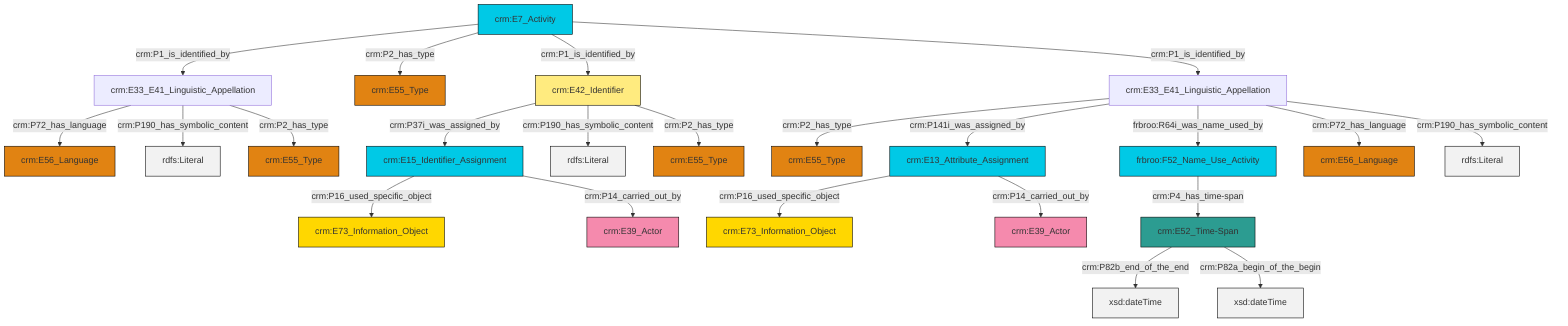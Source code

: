 graph TD
classDef Literal fill:#f2f2f2,stroke:#000000;
classDef CRM_Entity fill:#FFFFFF,stroke:#000000;
classDef Temporal_Entity fill:#00C9E6, stroke:#000000;
classDef Type fill:#E18312, stroke:#000000;
classDef Time-Span fill:#2C9C91, stroke:#000000;
classDef Appellation fill:#FFEB7F, stroke:#000000;
classDef Place fill:#008836, stroke:#000000;
classDef Persistent_Item fill:#B266B2, stroke:#000000;
classDef Conceptual_Object fill:#FFD700, stroke:#000000;
classDef Physical_Thing fill:#D2B48C, stroke:#000000;
classDef Actor fill:#f58aad, stroke:#000000;
classDef PC_Classes fill:#4ce600, stroke:#000000;
classDef Multi fill:#cccccc,stroke:#000000;

4["crm:E42_Identifier"]:::Appellation -->|crm:P37i_was_assigned_by| 5["crm:E15_Identifier_Assignment"]:::Temporal_Entity
4["crm:E42_Identifier"]:::Appellation -->|crm:P190_has_symbolic_content| 6[rdfs:Literal]:::Literal
14["crm:E13_Attribute_Assignment"]:::Temporal_Entity -->|crm:P16_used_specific_object| 15["crm:E73_Information_Object"]:::Conceptual_Object
18["crm:E33_E41_Linguistic_Appellation"]:::Default -->|crm:P2_has_type| 19["crm:E55_Type"]:::Type
0["crm:E7_Activity"]:::Temporal_Entity -->|crm:P1_is_identified_by| 16["crm:E33_E41_Linguistic_Appellation"]:::Default
16["crm:E33_E41_Linguistic_Appellation"]:::Default -->|crm:P72_has_language| 2["crm:E56_Language"]:::Type
5["crm:E15_Identifier_Assignment"]:::Temporal_Entity -->|crm:P16_used_specific_object| 10["crm:E73_Information_Object"]:::Conceptual_Object
18["crm:E33_E41_Linguistic_Appellation"]:::Default -->|crm:P141i_was_assigned_by| 14["crm:E13_Attribute_Assignment"]:::Temporal_Entity
4["crm:E42_Identifier"]:::Appellation -->|crm:P2_has_type| 23["crm:E55_Type"]:::Type
16["crm:E33_E41_Linguistic_Appellation"]:::Default -->|crm:P190_has_symbolic_content| 26[rdfs:Literal]:::Literal
18["crm:E33_E41_Linguistic_Appellation"]:::Default -->|frbroo:R64i_was_name_used_by| 27["frbroo:F52_Name_Use_Activity"]:::Temporal_Entity
0["crm:E7_Activity"]:::Temporal_Entity -->|crm:P2_has_type| 28["crm:E55_Type"]:::Type
0["crm:E7_Activity"]:::Temporal_Entity -->|crm:P1_is_identified_by| 4["crm:E42_Identifier"]:::Appellation
12["crm:E52_Time-Span"]:::Time-Span -->|crm:P82b_end_of_the_end| 35[xsd:dateTime]:::Literal
14["crm:E13_Attribute_Assignment"]:::Temporal_Entity -->|crm:P14_carried_out_by| 24["crm:E39_Actor"]:::Actor
18["crm:E33_E41_Linguistic_Appellation"]:::Default -->|crm:P72_has_language| 20["crm:E56_Language"]:::Type
12["crm:E52_Time-Span"]:::Time-Span -->|crm:P82a_begin_of_the_begin| 38[xsd:dateTime]:::Literal
18["crm:E33_E41_Linguistic_Appellation"]:::Default -->|crm:P190_has_symbolic_content| 40[rdfs:Literal]:::Literal
27["frbroo:F52_Name_Use_Activity"]:::Temporal_Entity -->|crm:P4_has_time-span| 12["crm:E52_Time-Span"]:::Time-Span
16["crm:E33_E41_Linguistic_Appellation"]:::Default -->|crm:P2_has_type| 30["crm:E55_Type"]:::Type
0["crm:E7_Activity"]:::Temporal_Entity -->|crm:P1_is_identified_by| 18["crm:E33_E41_Linguistic_Appellation"]:::Default
5["crm:E15_Identifier_Assignment"]:::Temporal_Entity -->|crm:P14_carried_out_by| 7["crm:E39_Actor"]:::Actor